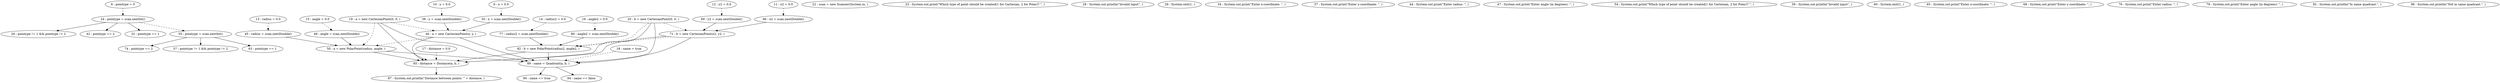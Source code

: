 digraph G {
"8 : pointype = 0"
"8 : pointype = 0" -> "24 : pointype = scan.nextInt()" [style=dashed]
"9 : x = 0.0"
"9 : x = 0.0" -> "35 : x = scan.nextDouble()" [style=dashed]
"10 : y = 0.0"
"10 : y = 0.0" -> "38 : y = scan.nextDouble()" [style=dashed]
"11 : x2 = 0.0"
"11 : x2 = 0.0" -> "66 : x2 = scan.nextDouble()" [style=dashed]
"12 : y2 = 0.0"
"12 : y2 = 0.0" -> "69 : y2 = scan.nextDouble()" [style=dashed]
"13 : radius = 0.0"
"13 : radius = 0.0" -> "45 : radius = scan.nextDouble()" [style=dashed]
"14 : radius2 = 0.0"
"14 : radius2 = 0.0" -> "77 : radius2 = scan.nextDouble()" [style=dashed]
"15 : angle = 0.0"
"15 : angle = 0.0" -> "48 : angle = scan.nextDouble()" [style=dashed]
"16 : angle2 = 0.0"
"16 : angle2 = 0.0" -> "80 : angle2 = scan.nextDouble()" [style=dashed]
"17 : distance = 0.0"
"17 : distance = 0.0" -> "85 : distance = Distance(a, b, )" [style=dashed]
"18 : same = true"
"18 : same = true" -> "89 : same = Quadrant(a, b, )" [style=dashed]
"19 : a = new CartesianPoint(0, 0, )"
"19 : a = new CartesianPoint(0, 0, )" -> "85 : distance = Distance(a, b, )"
"19 : a = new CartesianPoint(0, 0, )" -> "89 : same = Quadrant(a, b, )"
"19 : a = new CartesianPoint(0, 0, )" -> "40 : a = new CartesianPoint(x, y, )" [style=dashed]
"19 : a = new CartesianPoint(0, 0, )" -> "50 : a = new PolarPoint(radius, angle, )" [style=dashed]
"20 : b = new CartesianPoint(0, 0, )"
"20 : b = new CartesianPoint(0, 0, )" -> "85 : distance = Distance(a, b, )"
"20 : b = new CartesianPoint(0, 0, )" -> "89 : same = Quadrant(a, b, )"
"20 : b = new CartesianPoint(0, 0, )" -> "71 : b = new CartesianPoint(x2, y2, )" [style=dashed]
"20 : b = new CartesianPoint(0, 0, )" -> "82 : b = new PolarPoint(radius2, angle2, )" [style=dashed]
"22 : scan = new Scanner(System.in, )"
"23 : System.out.print(\"Which type of point should be created(1 for Cartesian, 2 for Polar)? \", )"
"24 : pointype = scan.nextInt()"
"24 : pointype = scan.nextInt()" -> "26 : pointype != 1 && pointype != 2"
"24 : pointype = scan.nextInt()" -> "42 : pointype == 2"
"24 : pointype = scan.nextInt()" -> "32 : pointype == 1"
"24 : pointype = scan.nextInt()" -> "55 : pointype = scan.nextInt()" [style=dashed]
"26 : pointype != 1 && pointype != 2"
"28 : System.out.println(\"Invalid input\", )"
"29 : System.exit(1, )"
"32 : pointype == 1"
"34 : System.out.print(\"Enter x-coordinate: \", )"
"35 : x = scan.nextDouble()"
"35 : x = scan.nextDouble()" -> "40 : a = new CartesianPoint(x, y, )"
"37 : System.out.print(\"Enter y-coordinate: \", )"
"38 : y = scan.nextDouble()"
"38 : y = scan.nextDouble()" -> "40 : a = new CartesianPoint(x, y, )"
"40 : a = new CartesianPoint(x, y, )"
"40 : a = new CartesianPoint(x, y, )" -> "85 : distance = Distance(a, b, )"
"40 : a = new CartesianPoint(x, y, )" -> "89 : same = Quadrant(a, b, )"
"40 : a = new CartesianPoint(x, y, )" -> "50 : a = new PolarPoint(radius, angle, )" [style=dashed]
"42 : pointype == 2"
"44 : System.out.print(\"Enter radius: \", )"
"45 : radius = scan.nextDouble()"
"45 : radius = scan.nextDouble()" -> "50 : a = new PolarPoint(radius, angle, )"
"47 : System.out.print(\"Enter angle (in degrees): \", )"
"48 : angle = scan.nextDouble()"
"48 : angle = scan.nextDouble()" -> "50 : a = new PolarPoint(radius, angle, )"
"50 : a = new PolarPoint(radius, angle, )"
"50 : a = new PolarPoint(radius, angle, )" -> "85 : distance = Distance(a, b, )"
"50 : a = new PolarPoint(radius, angle, )" -> "89 : same = Quadrant(a, b, )"
"54 : System.out.print(\"Which type of point should be created(1 for Cartesian, 2 for Polar)? \", )"
"55 : pointype = scan.nextInt()"
"55 : pointype = scan.nextInt()" -> "74 : pointype == 2"
"55 : pointype = scan.nextInt()" -> "57 : pointype != 1 && pointype != 2"
"55 : pointype = scan.nextInt()" -> "63 : pointype == 1"
"57 : pointype != 1 && pointype != 2"
"59 : System.out.println(\"Invalid input\", )"
"60 : System.exit(1, )"
"63 : pointype == 1"
"65 : System.out.print(\"Enter x-coordinate: \", )"
"66 : x2 = scan.nextDouble()"
"66 : x2 = scan.nextDouble()" -> "71 : b = new CartesianPoint(x2, y2, )"
"68 : System.out.print(\"Enter y-coordinate: \", )"
"69 : y2 = scan.nextDouble()"
"69 : y2 = scan.nextDouble()" -> "71 : b = new CartesianPoint(x2, y2, )"
"71 : b = new CartesianPoint(x2, y2, )"
"71 : b = new CartesianPoint(x2, y2, )" -> "85 : distance = Distance(a, b, )"
"71 : b = new CartesianPoint(x2, y2, )" -> "89 : same = Quadrant(a, b, )"
"71 : b = new CartesianPoint(x2, y2, )" -> "82 : b = new PolarPoint(radius2, angle2, )" [style=dashed]
"74 : pointype == 2"
"76 : System.out.print(\"Enter radius: \", )"
"77 : radius2 = scan.nextDouble()"
"77 : radius2 = scan.nextDouble()" -> "82 : b = new PolarPoint(radius2, angle2, )"
"79 : System.out.print(\"Enter angle (in degrees): \", )"
"80 : angle2 = scan.nextDouble()"
"80 : angle2 = scan.nextDouble()" -> "82 : b = new PolarPoint(radius2, angle2, )"
"82 : b = new PolarPoint(radius2, angle2, )"
"82 : b = new PolarPoint(radius2, angle2, )" -> "85 : distance = Distance(a, b, )"
"82 : b = new PolarPoint(radius2, angle2, )" -> "89 : same = Quadrant(a, b, )"
"85 : distance = Distance(a, b, )"
"85 : distance = Distance(a, b, )" -> "87 : System.out.println(\"Distance between points: \" + distance, )"
"87 : System.out.println(\"Distance between points: \" + distance, )"
"89 : same = Quadrant(a, b, )"
"89 : same = Quadrant(a, b, )" -> "94 : same == false"
"89 : same = Quadrant(a, b, )" -> "90 : same == true"
"90 : same == true"
"92 : System.out.println(\"In same quadrant.\", )"
"94 : same == false"
"96 : System.out.println(\"Not in same quadrant.\", )"
}